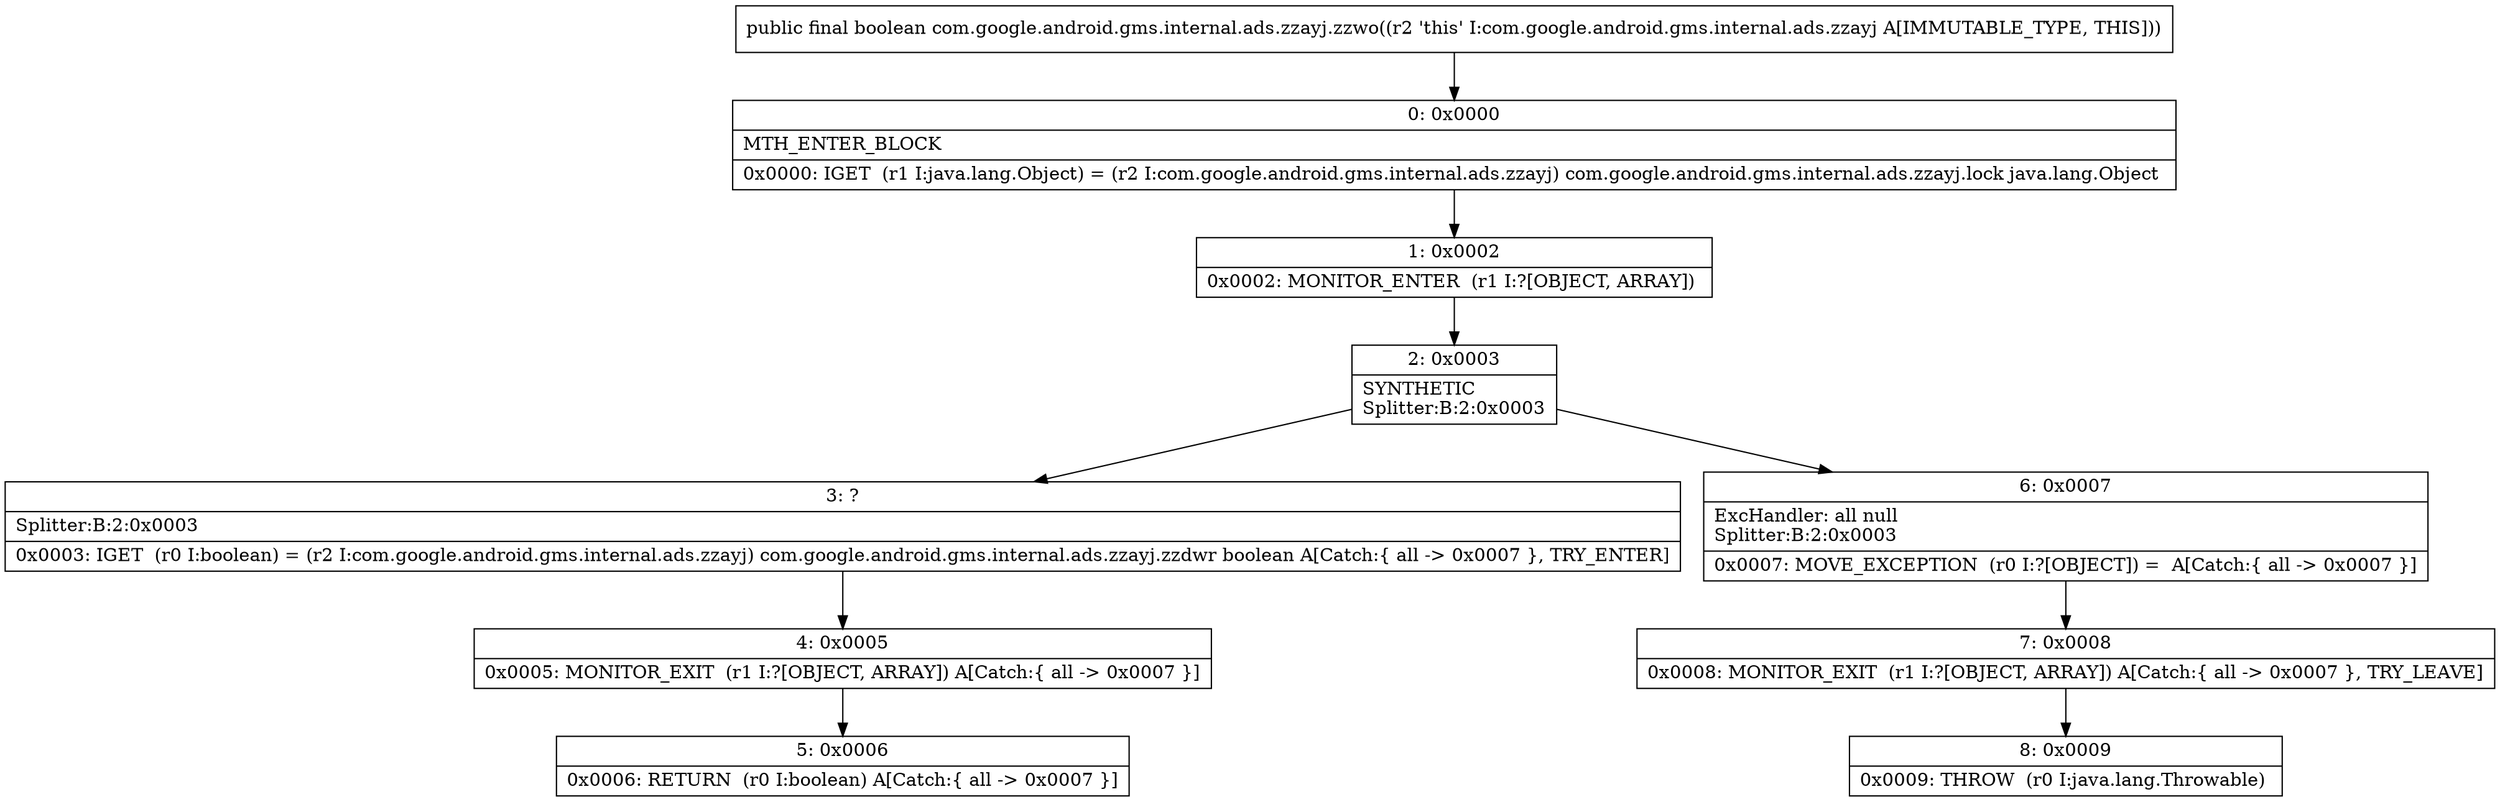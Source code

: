 digraph "CFG forcom.google.android.gms.internal.ads.zzayj.zzwo()Z" {
Node_0 [shape=record,label="{0\:\ 0x0000|MTH_ENTER_BLOCK\l|0x0000: IGET  (r1 I:java.lang.Object) = (r2 I:com.google.android.gms.internal.ads.zzayj) com.google.android.gms.internal.ads.zzayj.lock java.lang.Object \l}"];
Node_1 [shape=record,label="{1\:\ 0x0002|0x0002: MONITOR_ENTER  (r1 I:?[OBJECT, ARRAY]) \l}"];
Node_2 [shape=record,label="{2\:\ 0x0003|SYNTHETIC\lSplitter:B:2:0x0003\l}"];
Node_3 [shape=record,label="{3\:\ ?|Splitter:B:2:0x0003\l|0x0003: IGET  (r0 I:boolean) = (r2 I:com.google.android.gms.internal.ads.zzayj) com.google.android.gms.internal.ads.zzayj.zzdwr boolean A[Catch:\{ all \-\> 0x0007 \}, TRY_ENTER]\l}"];
Node_4 [shape=record,label="{4\:\ 0x0005|0x0005: MONITOR_EXIT  (r1 I:?[OBJECT, ARRAY]) A[Catch:\{ all \-\> 0x0007 \}]\l}"];
Node_5 [shape=record,label="{5\:\ 0x0006|0x0006: RETURN  (r0 I:boolean) A[Catch:\{ all \-\> 0x0007 \}]\l}"];
Node_6 [shape=record,label="{6\:\ 0x0007|ExcHandler: all null\lSplitter:B:2:0x0003\l|0x0007: MOVE_EXCEPTION  (r0 I:?[OBJECT]) =  A[Catch:\{ all \-\> 0x0007 \}]\l}"];
Node_7 [shape=record,label="{7\:\ 0x0008|0x0008: MONITOR_EXIT  (r1 I:?[OBJECT, ARRAY]) A[Catch:\{ all \-\> 0x0007 \}, TRY_LEAVE]\l}"];
Node_8 [shape=record,label="{8\:\ 0x0009|0x0009: THROW  (r0 I:java.lang.Throwable) \l}"];
MethodNode[shape=record,label="{public final boolean com.google.android.gms.internal.ads.zzayj.zzwo((r2 'this' I:com.google.android.gms.internal.ads.zzayj A[IMMUTABLE_TYPE, THIS])) }"];
MethodNode -> Node_0;
Node_0 -> Node_1;
Node_1 -> Node_2;
Node_2 -> Node_3;
Node_2 -> Node_6;
Node_3 -> Node_4;
Node_4 -> Node_5;
Node_6 -> Node_7;
Node_7 -> Node_8;
}

